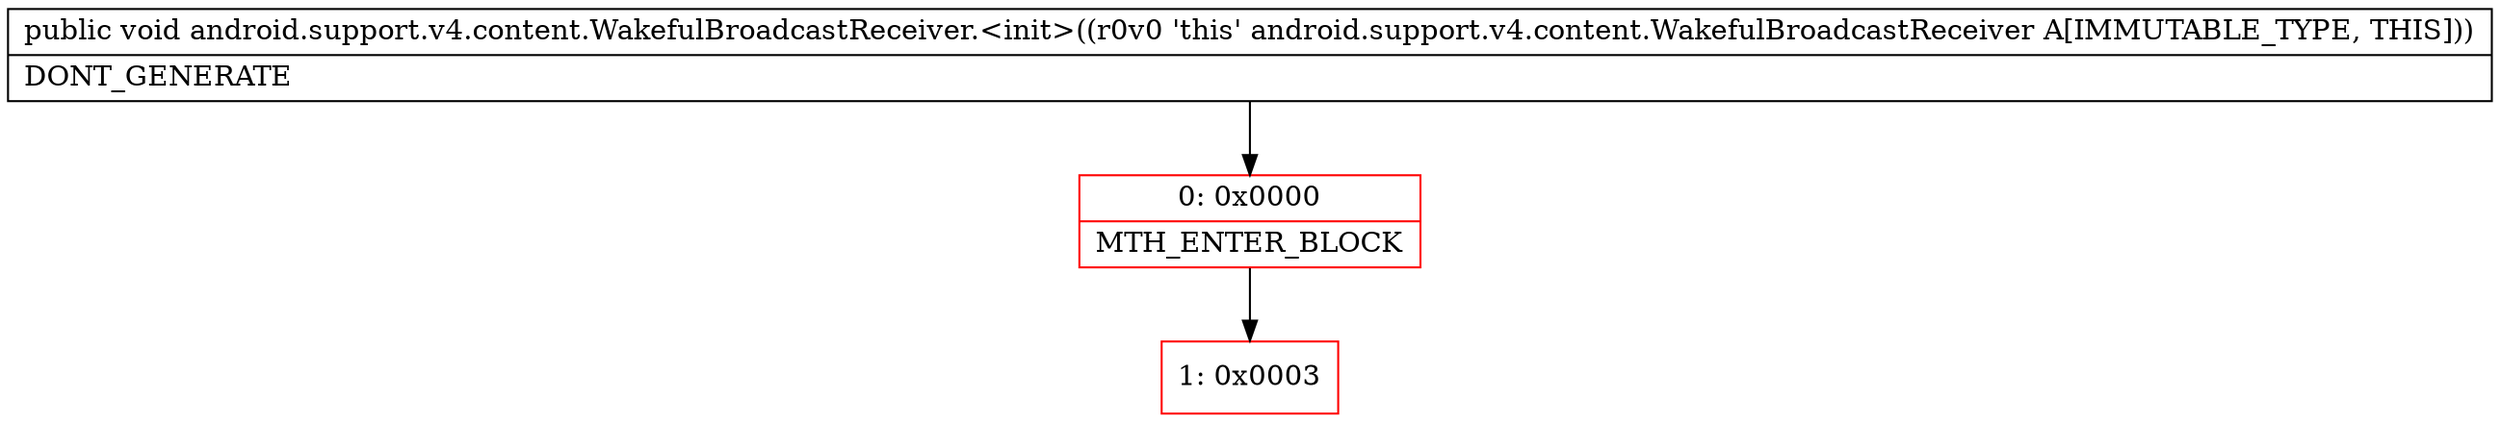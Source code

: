 digraph "CFG forandroid.support.v4.content.WakefulBroadcastReceiver.\<init\>()V" {
subgraph cluster_Region_1372352215 {
label = "R(0)";
node [shape=record,color=blue];
}
Node_0 [shape=record,color=red,label="{0\:\ 0x0000|MTH_ENTER_BLOCK\l}"];
Node_1 [shape=record,color=red,label="{1\:\ 0x0003}"];
MethodNode[shape=record,label="{public void android.support.v4.content.WakefulBroadcastReceiver.\<init\>((r0v0 'this' android.support.v4.content.WakefulBroadcastReceiver A[IMMUTABLE_TYPE, THIS]))  | DONT_GENERATE\l}"];
MethodNode -> Node_0;
Node_0 -> Node_1;
}

